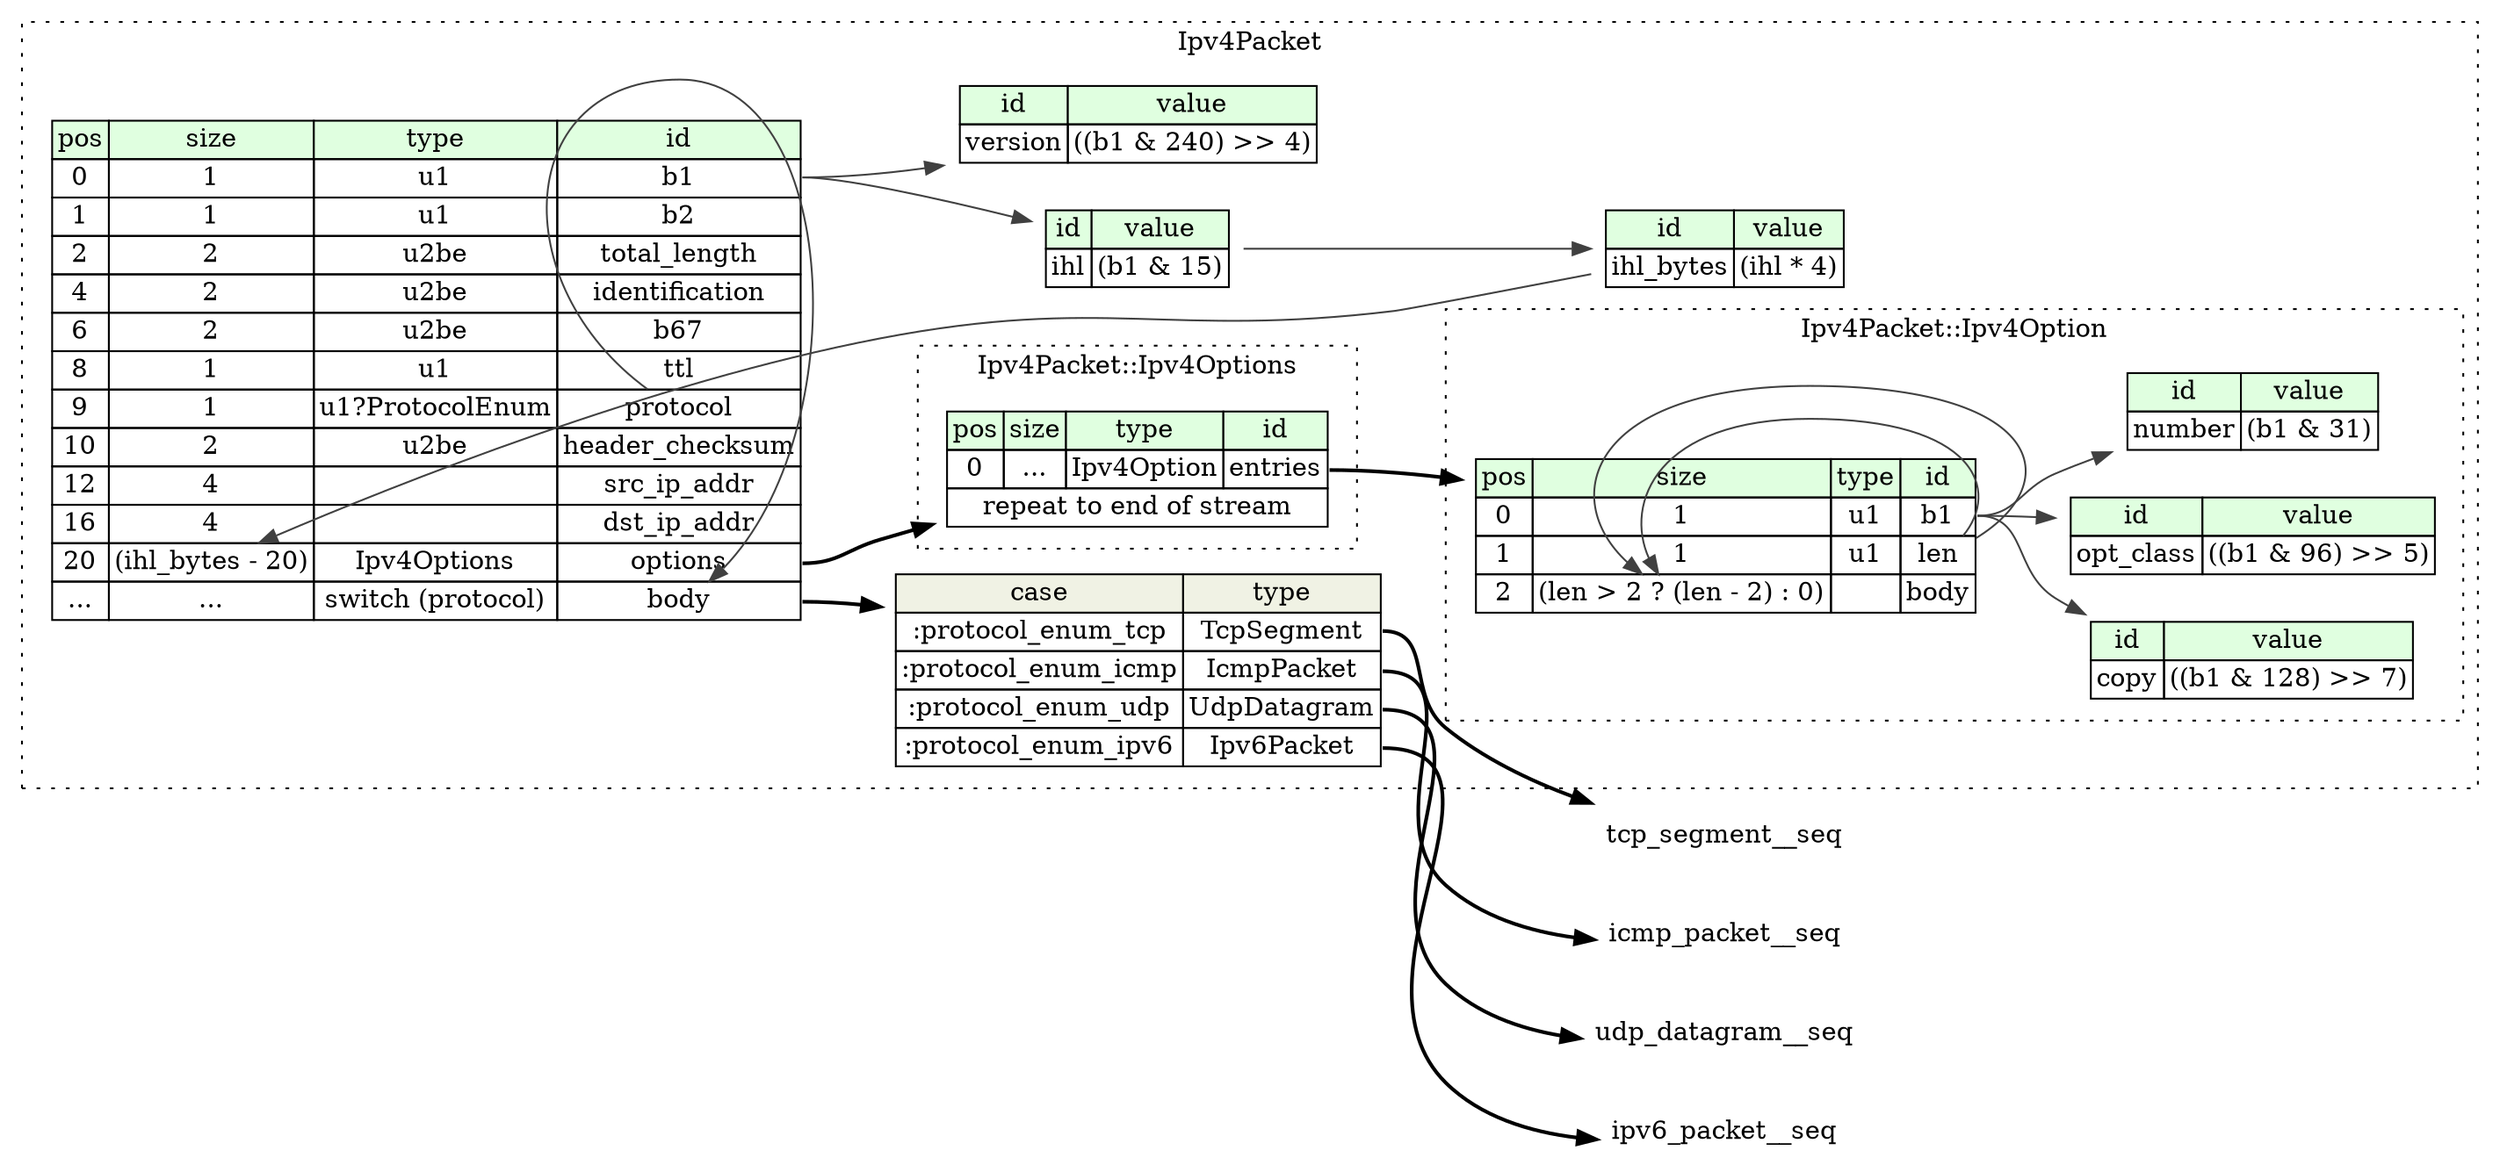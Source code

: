 digraph {
	rankdir=LR;
	node [shape=plaintext];
	subgraph cluster__ipv4_packet {
		label="Ipv4Packet";
		graph[style=dotted];

		ipv4_packet__seq [label=<<TABLE BORDER="0" CELLBORDER="1" CELLSPACING="0">
			<TR><TD BGCOLOR="#E0FFE0">pos</TD><TD BGCOLOR="#E0FFE0">size</TD><TD BGCOLOR="#E0FFE0">type</TD><TD BGCOLOR="#E0FFE0">id</TD></TR>
			<TR><TD PORT="b1_pos">0</TD><TD PORT="b1_size">1</TD><TD>u1</TD><TD PORT="b1_type">b1</TD></TR>
			<TR><TD PORT="b2_pos">1</TD><TD PORT="b2_size">1</TD><TD>u1</TD><TD PORT="b2_type">b2</TD></TR>
			<TR><TD PORT="total_length_pos">2</TD><TD PORT="total_length_size">2</TD><TD>u2be</TD><TD PORT="total_length_type">total_length</TD></TR>
			<TR><TD PORT="identification_pos">4</TD><TD PORT="identification_size">2</TD><TD>u2be</TD><TD PORT="identification_type">identification</TD></TR>
			<TR><TD PORT="b67_pos">6</TD><TD PORT="b67_size">2</TD><TD>u2be</TD><TD PORT="b67_type">b67</TD></TR>
			<TR><TD PORT="ttl_pos">8</TD><TD PORT="ttl_size">1</TD><TD>u1</TD><TD PORT="ttl_type">ttl</TD></TR>
			<TR><TD PORT="protocol_pos">9</TD><TD PORT="protocol_size">1</TD><TD>u1?ProtocolEnum</TD><TD PORT="protocol_type">protocol</TD></TR>
			<TR><TD PORT="header_checksum_pos">10</TD><TD PORT="header_checksum_size">2</TD><TD>u2be</TD><TD PORT="header_checksum_type">header_checksum</TD></TR>
			<TR><TD PORT="src_ip_addr_pos">12</TD><TD PORT="src_ip_addr_size">4</TD><TD></TD><TD PORT="src_ip_addr_type">src_ip_addr</TD></TR>
			<TR><TD PORT="dst_ip_addr_pos">16</TD><TD PORT="dst_ip_addr_size">4</TD><TD></TD><TD PORT="dst_ip_addr_type">dst_ip_addr</TD></TR>
			<TR><TD PORT="options_pos">20</TD><TD PORT="options_size">(ihl_bytes - 20)</TD><TD>Ipv4Options</TD><TD PORT="options_type">options</TD></TR>
			<TR><TD PORT="body_pos">...</TD><TD PORT="body_size">...</TD><TD>switch (protocol)</TD><TD PORT="body_type">body</TD></TR>
		</TABLE>>];
		ipv4_packet__inst__version [label=<<TABLE BORDER="0" CELLBORDER="1" CELLSPACING="0">
			<TR><TD BGCOLOR="#E0FFE0">id</TD><TD BGCOLOR="#E0FFE0">value</TD></TR>
			<TR><TD>version</TD><TD>((b1 &amp; 240) &gt;&gt; 4)</TD></TR>
		</TABLE>>];
		ipv4_packet__inst__ihl [label=<<TABLE BORDER="0" CELLBORDER="1" CELLSPACING="0">
			<TR><TD BGCOLOR="#E0FFE0">id</TD><TD BGCOLOR="#E0FFE0">value</TD></TR>
			<TR><TD>ihl</TD><TD>(b1 &amp; 15)</TD></TR>
		</TABLE>>];
		ipv4_packet__inst__ihl_bytes [label=<<TABLE BORDER="0" CELLBORDER="1" CELLSPACING="0">
			<TR><TD BGCOLOR="#E0FFE0">id</TD><TD BGCOLOR="#E0FFE0">value</TD></TR>
			<TR><TD>ihl_bytes</TD><TD>(ihl * 4)</TD></TR>
		</TABLE>>];
ipv4_packet__seq_body_switch [label=<<TABLE BORDER="0" CELLBORDER="1" CELLSPACING="0">
	<TR><TD BGCOLOR="#F0F2E4">case</TD><TD BGCOLOR="#F0F2E4">type</TD></TR>
	<TR><TD>:protocol_enum_tcp</TD><TD PORT="case0">TcpSegment</TD></TR>
	<TR><TD>:protocol_enum_icmp</TD><TD PORT="case1">IcmpPacket</TD></TR>
	<TR><TD>:protocol_enum_udp</TD><TD PORT="case2">UdpDatagram</TD></TR>
	<TR><TD>:protocol_enum_ipv6</TD><TD PORT="case3">Ipv6Packet</TD></TR>
</TABLE>>];
		subgraph cluster__ipv4_options {
			label="Ipv4Packet::Ipv4Options";
			graph[style=dotted];

			ipv4_options__seq [label=<<TABLE BORDER="0" CELLBORDER="1" CELLSPACING="0">
				<TR><TD BGCOLOR="#E0FFE0">pos</TD><TD BGCOLOR="#E0FFE0">size</TD><TD BGCOLOR="#E0FFE0">type</TD><TD BGCOLOR="#E0FFE0">id</TD></TR>
				<TR><TD PORT="entries_pos">0</TD><TD PORT="entries_size">...</TD><TD>Ipv4Option</TD><TD PORT="entries_type">entries</TD></TR>
				<TR><TD COLSPAN="4" PORT="entries__repeat">repeat to end of stream</TD></TR>
			</TABLE>>];
		}
		subgraph cluster__ipv4_option {
			label="Ipv4Packet::Ipv4Option";
			graph[style=dotted];

			ipv4_option__seq [label=<<TABLE BORDER="0" CELLBORDER="1" CELLSPACING="0">
				<TR><TD BGCOLOR="#E0FFE0">pos</TD><TD BGCOLOR="#E0FFE0">size</TD><TD BGCOLOR="#E0FFE0">type</TD><TD BGCOLOR="#E0FFE0">id</TD></TR>
				<TR><TD PORT="b1_pos">0</TD><TD PORT="b1_size">1</TD><TD>u1</TD><TD PORT="b1_type">b1</TD></TR>
				<TR><TD PORT="len_pos">1</TD><TD PORT="len_size">1</TD><TD>u1</TD><TD PORT="len_type">len</TD></TR>
				<TR><TD PORT="body_pos">2</TD><TD PORT="body_size">(len &gt; 2 ? (len - 2) : 0)</TD><TD></TD><TD PORT="body_type">body</TD></TR>
			</TABLE>>];
			ipv4_option__inst__copy [label=<<TABLE BORDER="0" CELLBORDER="1" CELLSPACING="0">
				<TR><TD BGCOLOR="#E0FFE0">id</TD><TD BGCOLOR="#E0FFE0">value</TD></TR>
				<TR><TD>copy</TD><TD>((b1 &amp; 128) &gt;&gt; 7)</TD></TR>
			</TABLE>>];
			ipv4_option__inst__opt_class [label=<<TABLE BORDER="0" CELLBORDER="1" CELLSPACING="0">
				<TR><TD BGCOLOR="#E0FFE0">id</TD><TD BGCOLOR="#E0FFE0">value</TD></TR>
				<TR><TD>opt_class</TD><TD>((b1 &amp; 96) &gt;&gt; 5)</TD></TR>
			</TABLE>>];
			ipv4_option__inst__number [label=<<TABLE BORDER="0" CELLBORDER="1" CELLSPACING="0">
				<TR><TD BGCOLOR="#E0FFE0">id</TD><TD BGCOLOR="#E0FFE0">value</TD></TR>
				<TR><TD>number</TD><TD>(b1 &amp; 31)</TD></TR>
			</TABLE>>];
		}
	}
	ipv4_packet__inst__ihl_bytes:ihl_bytes_type -> ipv4_packet__seq:options_size [color="#404040"];
	ipv4_packet__seq:options_type -> ipv4_options__seq [style=bold];
	ipv4_packet__seq:body_type -> ipv4_packet__seq_body_switch [style=bold];
	ipv4_packet__seq_body_switch:case0 -> tcp_segment__seq [style=bold];
	ipv4_packet__seq_body_switch:case1 -> icmp_packet__seq [style=bold];
	ipv4_packet__seq_body_switch:case2 -> udp_datagram__seq [style=bold];
	ipv4_packet__seq_body_switch:case3 -> ipv6_packet__seq [style=bold];
	ipv4_packet__seq:protocol_type -> ipv4_packet__seq:body_type [color="#404040"];
	ipv4_packet__seq:b1_type -> ipv4_packet__inst__version [color="#404040"];
	ipv4_packet__seq:b1_type -> ipv4_packet__inst__ihl [color="#404040"];
	ipv4_packet__inst__ihl:ihl_type -> ipv4_packet__inst__ihl_bytes [color="#404040"];
	ipv4_options__seq:entries_type -> ipv4_option__seq [style=bold];
	ipv4_option__seq:len_type -> ipv4_option__seq:body_size [color="#404040"];
	ipv4_option__seq:len_type -> ipv4_option__seq:body_size [color="#404040"];
	ipv4_option__seq:b1_type -> ipv4_option__inst__copy [color="#404040"];
	ipv4_option__seq:b1_type -> ipv4_option__inst__opt_class [color="#404040"];
	ipv4_option__seq:b1_type -> ipv4_option__inst__number [color="#404040"];
}
